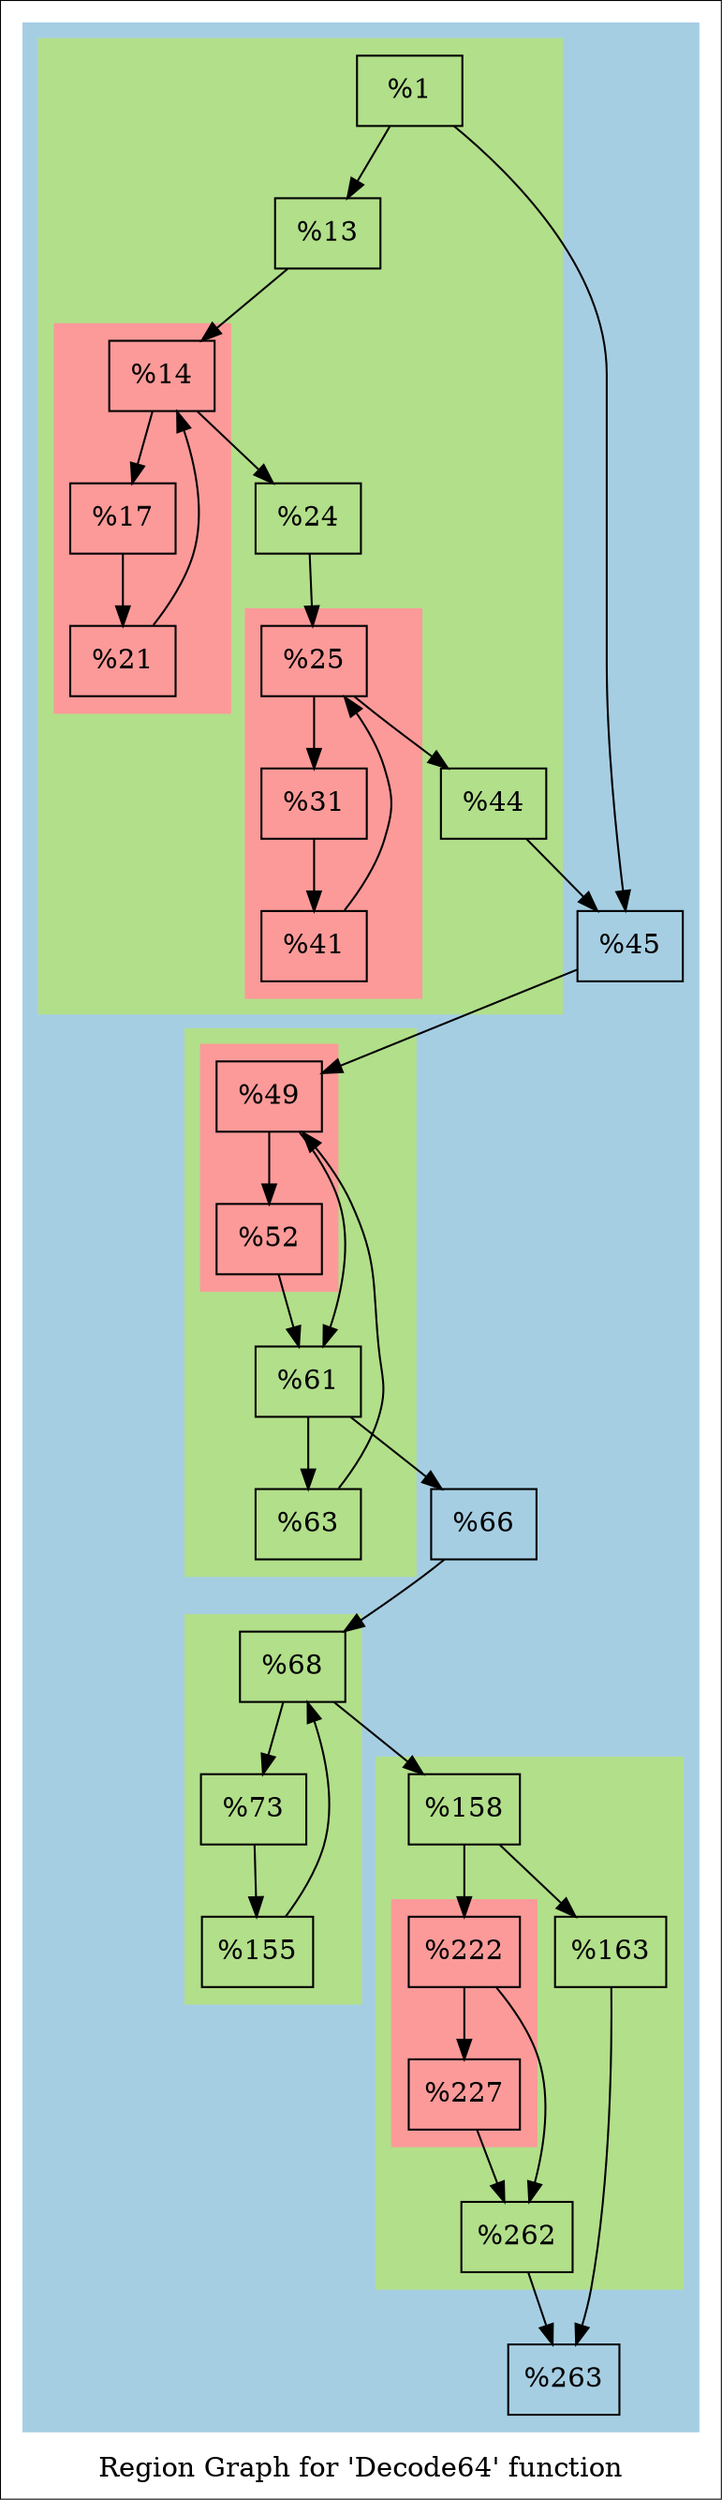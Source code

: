 digraph "Region Graph for 'Decode64' function" {
	label="Region Graph for 'Decode64' function";

	Node0xd1bf50 [shape=record,label="{%1}"];
	Node0xd1bf50 -> Node0xd547e0;
	Node0xd1bf50 -> Node0xd4de90;
	Node0xd547e0 [shape=record,label="{%45}"];
	Node0xd547e0 -> Node0xd196e0;
	Node0xd196e0 [shape=record,label="{%49}"];
	Node0xd196e0 -> Node0xd80530;
	Node0xd196e0 -> Node0xd32960;
	Node0xd80530 [shape=record,label="{%52}"];
	Node0xd80530 -> Node0xd32960;
	Node0xd32960 [shape=record,label="{%61}"];
	Node0xd32960 -> Node0xd78420;
	Node0xd32960 -> Node0xd448c0;
	Node0xd78420 [shape=record,label="{%63}"];
	Node0xd78420 -> Node0xd196e0[constraint=false];
	Node0xd448c0 [shape=record,label="{%66}"];
	Node0xd448c0 -> Node0xd73360;
	Node0xd73360 [shape=record,label="{%68}"];
	Node0xd73360 -> Node0xd452e0;
	Node0xd73360 -> Node0xd2fa60;
	Node0xd452e0 [shape=record,label="{%73}"];
	Node0xd452e0 -> Node0xd755c0;
	Node0xd755c0 [shape=record,label="{%155}"];
	Node0xd755c0 -> Node0xd73360[constraint=false];
	Node0xd2fa60 [shape=record,label="{%158}"];
	Node0xd2fa60 -> Node0xcea9e0;
	Node0xd2fa60 -> Node0xd29670;
	Node0xcea9e0 [shape=record,label="{%163}"];
	Node0xcea9e0 -> Node0xd54700;
	Node0xd54700 [shape=record,label="{%263}"];
	Node0xd29670 [shape=record,label="{%222}"];
	Node0xd29670 -> Node0xd545e0;
	Node0xd29670 -> Node0xd54210;
	Node0xd545e0 [shape=record,label="{%227}"];
	Node0xd545e0 -> Node0xd54210;
	Node0xd54210 [shape=record,label="{%262}"];
	Node0xd54210 -> Node0xd54700;
	Node0xd4de90 [shape=record,label="{%13}"];
	Node0xd4de90 -> Node0xd540e0;
	Node0xd540e0 [shape=record,label="{%14}"];
	Node0xd540e0 -> Node0xd4f3d0;
	Node0xd540e0 -> Node0xd8c140;
	Node0xd4f3d0 [shape=record,label="{%17}"];
	Node0xd4f3d0 -> Node0xd137d0;
	Node0xd137d0 [shape=record,label="{%21}"];
	Node0xd137d0 -> Node0xd540e0[constraint=false];
	Node0xd8c140 [shape=record,label="{%24}"];
	Node0xd8c140 -> Node0xd586d0;
	Node0xd586d0 [shape=record,label="{%25}"];
	Node0xd586d0 -> Node0xd55c00;
	Node0xd586d0 -> Node0xd558e0;
	Node0xd55c00 [shape=record,label="{%31}"];
	Node0xd55c00 -> Node0xd55700;
	Node0xd55700 [shape=record,label="{%41}"];
	Node0xd55700 -> Node0xd586d0[constraint=false];
	Node0xd558e0 [shape=record,label="{%44}"];
	Node0xd558e0 -> Node0xd547e0;
	colorscheme = "paired12"
        subgraph cluster_0xd8f8a0 {
          label = "";
          style = filled;
          color = 1
          subgraph cluster_0xd911a0 {
            label = "";
            style = filled;
            color = 3
            subgraph cluster_0xd91120 {
              label = "";
              style = filled;
              color = 5
              Node0xd540e0;
              Node0xd4f3d0;
              Node0xd137d0;
            }
            subgraph cluster_0xcdfc40 {
              label = "";
              style = filled;
              color = 5
              Node0xd586d0;
              Node0xd55c00;
              Node0xd55700;
            }
            Node0xd1bf50;
            Node0xd4de90;
            Node0xd8c140;
            Node0xd558e0;
          }
          subgraph cluster_0xd8f760 {
            label = "";
            style = filled;
            color = 3
            subgraph cluster_0xc7c2c0 {
              label = "";
              style = filled;
              color = 5
              Node0xd196e0;
              Node0xd80530;
            }
            Node0xd32960;
            Node0xd78420;
          }
          subgraph cluster_0xd91250 {
            label = "";
            style = filled;
            color = 3
            Node0xd73360;
            Node0xd452e0;
            Node0xd755c0;
          }
          subgraph cluster_0xc7c240 {
            label = "";
            style = filled;
            color = 3
            subgraph cluster_0xcdfcc0 {
              label = "";
              style = filled;
              color = 5
              Node0xd29670;
              Node0xd545e0;
            }
            Node0xd2fa60;
            Node0xcea9e0;
            Node0xd54210;
          }
          Node0xd547e0;
          Node0xd448c0;
          Node0xd54700;
        }
}
